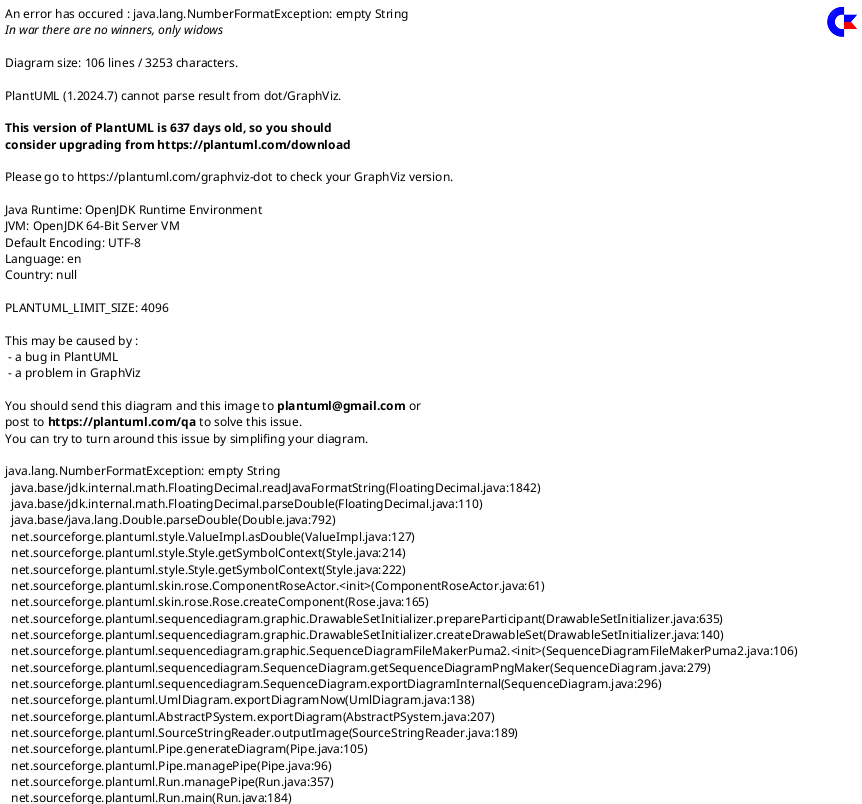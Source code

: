 @startuml
title Diagrama de Sequência Refinado - Cadastro de Novo Aluno


skinparam titleFontSize 20
skinparam defaultFontName "Segoe UI", "Arial", "Helvetica", SansSerif ' 
skinparam ParticipantPadding 15 ' 
skinparam RoundCorner 10 ' 
skinparam Shadowing false '

skinparam sequenceParticipantBorderColor DimGray
skinparam sequenceArrowColor DimGray ' Cor padrão para setas
skinparam sequenceLifeLineBorderColor Silver
skinparam sequenceLifeLineBackgroundColor #F8F8F8
skinparam noteBackgroundColor #LightYellow
skinparam noteBorderColor DimGray
skinparam sequenceGroupBodyBackgroundColor #F0F0F0
skinparam sequenceReferenceBackgroundColor #AliceBlue

' Definição dos participantes com cores de fundo aplicadas diretamente
actor Funcionario
participant "Tela de Cadastro" as Tela #LightSkyBlue
participant "Controlador de Funcionário" as Controlador #PaleGreen
participant "Serviço de Cadastro de Aluno" as Servico #LightSalmon
participant "Validador de Dados do Aluno" as Validador #Plum
participant "Repositório de Alunos" as Repositorio #LightCyan
database "Banco de Dados" as Banco #LightGrey

== Início do processo de Cadastro ==
Funcionario -> Tela : abrirTelaCadastroAluno()
activate Tela
' Espaçador vertical
|||

note right of Tela
Usuário interage com a tela
para preencher os dados
do novo aluno.
end note
' Espaçador vertical
|||

Tela -> Controlador : solicitarCadastroAluno(dadosAluno : DadosAlunoDTO)
deactivate Tela
activate Controlador
' Espaçador vertical
|||

Controlador -> Servico : processarSolicitacaoCadastro(dadosAluno)
activate Servico
' Espaçador vertical
|||

Servico -> Validador : validarDadosAluno(dadosAluno)
activate Validador
Validador --> Servico : resultadoValidacao {status: StatusValidacao, erros: ListaErros}
deactivate Validador

note left of Servico
Validador retorna um objeto
com o status (OK/FALHA)
e a lista de erros (se houver).
end note
' Espaçador vertical
|||

alt resultadoValidacao.status == OK
    note right of Servico #PaleGreen
    Dados do aluno são válidos.
    Prosseguir com o salvamento.
    end note
    ' Espaçador vertical
    |||

    Servico -[#ForestGreen]-> Repositorio : salvarNovoAluno(dadosAluno)
    activate Repositorio
    Repositorio -[#ForestGreen]-> Banco : insertAluno(dadosAluno)
    activate Banco
    Banco --[#ForestGreen]-> Repositorio : confirmacaoGravacao {sucesso: boolean, idGerado?: int}
    deactivate Banco
    Repositorio --[#ForestGreen]-> Servico : alunoPersistido(aluno : Aluno)
    deactivate Repositorio
    ' Espaçador vertical
    |||
    
    Servico --[#ForestGreen]-> Controlador : cadastroRealizadoComSucesso(alunoPersistido)
    deactivate Servico
    ' Espaçador vertical
    |||
    
    Controlador --[#ForestGreen]-> Tela : operacaoConcluidaComSucesso(alunoPersistido)
    activate Tela
    Tela -[#ForestGreen]-> Funcionario : exibirFeedbackSucesso("Aluno cadastrado com sucesso! ID: " + alunoPersistido.getId())
    deactivate Tela
    
else resultadoValidacao.status == FALHA
    note right of Servico #LightPink
    Dados do aluno são inválidos.
    end note
    ' Espaçador vertical
    |||

    Servico --[#Crimson]-> Controlador : falhaNaValidacaoDosDados(resultadoValidacao.erros)
    deactivate Servico
    ' Espaçador vertical
    |||
    
    Controlador --[#Crimson]-> Tela : falhaNaOperacaoDeCadastro(resultadoValidacao.erros)
    activate Tela
    Tela -[#Crimson]-> Funcionario : exibirFeedbackErro("Erro ao cadastrar aluno: " + formatarErros(resultadoValidacao.erros))
    deactivate Tela
end
' Espaçador vertical
|||

deactivate Controlador

@enduml